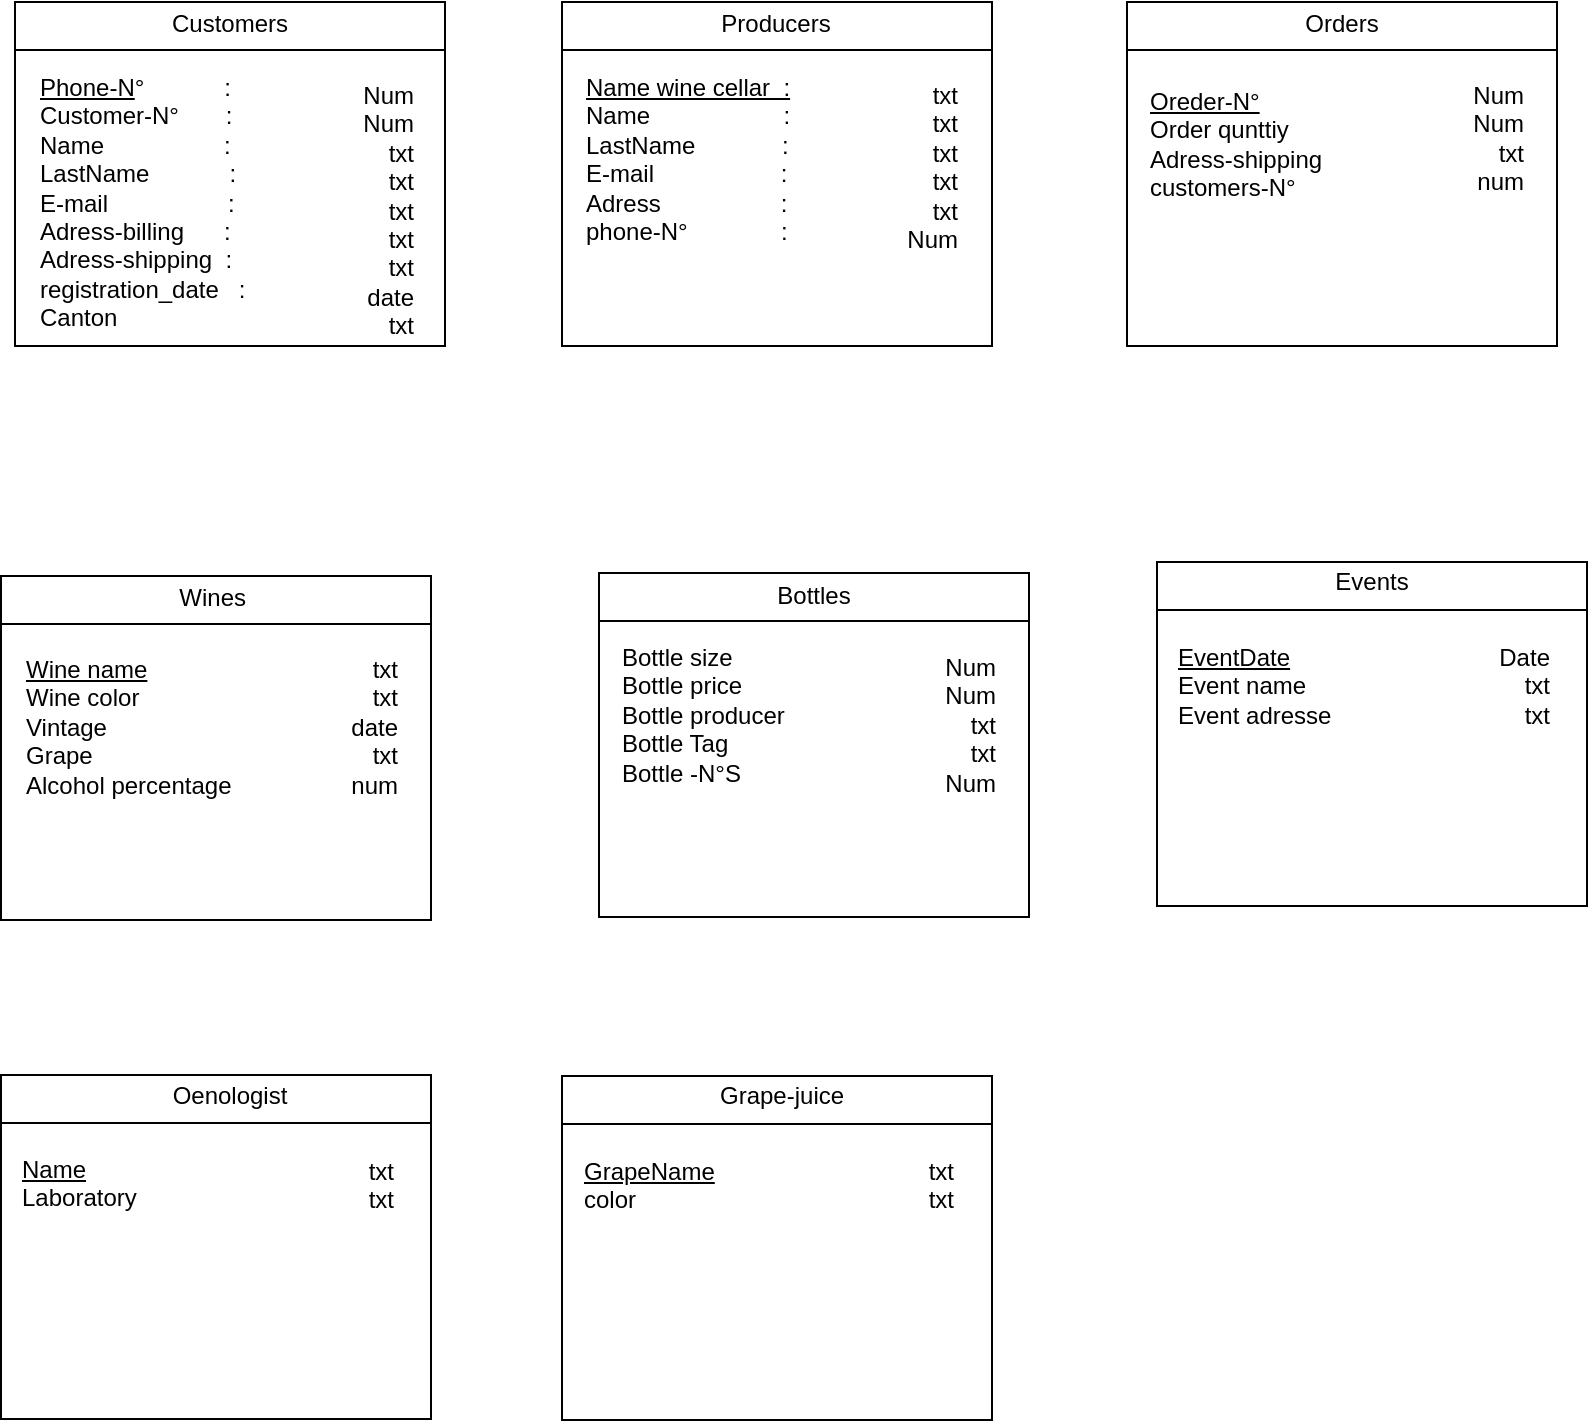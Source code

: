 <mxfile version="12.2.2" type="device" pages="1"><diagram id="YAYrb2h_oNPjzgJTvmPT" name="Page-1"><mxGraphModel dx="1072" dy="792" grid="0" gridSize="10" guides="1" tooltips="1" connect="1" arrows="1" fold="1" page="1" pageScale="1" pageWidth="1169" pageHeight="827" math="0" shadow="0"><root><mxCell id="0"/><mxCell id="1" parent="0"/><mxCell id="jZwpZF02W-TlChjxbvIv-12" value="" style="group" parent="1" vertex="1" connectable="0"><mxGeometry x="124.5" y="52" width="215" height="172" as="geometry"/></mxCell><mxCell id="jZwpZF02W-TlChjxbvIv-9" value="" style="group;align=left;" parent="jZwpZF02W-TlChjxbvIv-12" vertex="1" connectable="0"><mxGeometry width="215" height="172" as="geometry"/></mxCell><mxCell id="jZwpZF02W-TlChjxbvIv-7" value="" style="shape=internalStorage;whiteSpace=wrap;html=1;backgroundOutline=1;dx=0;dy=24;" parent="jZwpZF02W-TlChjxbvIv-9" vertex="1"><mxGeometry width="215.0" height="172" as="geometry"/></mxCell><mxCell id="jZwpZF02W-TlChjxbvIv-8" value="Customers" style="text;html=1;strokeColor=none;fillColor=none;align=center;verticalAlign=middle;whiteSpace=wrap;rounded=0;" parent="jZwpZF02W-TlChjxbvIv-9" vertex="1"><mxGeometry x="47.339" width="120.321" height="22.781" as="geometry"/></mxCell><mxCell id="jZwpZF02W-TlChjxbvIv-10" value="&lt;u&gt;Phone-N&lt;/u&gt;°&amp;nbsp; &amp;nbsp; &amp;nbsp; &amp;nbsp; &amp;nbsp; &amp;nbsp; :&lt;br&gt;Customer-N°&amp;nbsp; &amp;nbsp; &amp;nbsp; &amp;nbsp;:&lt;br&gt;Name&amp;nbsp; &amp;nbsp; &amp;nbsp; &amp;nbsp; &amp;nbsp; &amp;nbsp; &amp;nbsp; &amp;nbsp; &amp;nbsp; :&lt;br&gt;LastName&amp;nbsp; &amp;nbsp; &amp;nbsp; &amp;nbsp; &amp;nbsp; &amp;nbsp; :&lt;br&gt;E-mail&amp;nbsp; &amp;nbsp; &amp;nbsp; &amp;nbsp; &amp;nbsp; &amp;nbsp; &amp;nbsp; &amp;nbsp; &amp;nbsp; :&lt;br&gt;Adress-billing&amp;nbsp; &amp;nbsp; &amp;nbsp; :&lt;br&gt;Adress-shipping&amp;nbsp; :&lt;br&gt;registration_date&amp;nbsp; &amp;nbsp;:&lt;br&gt;Canton&amp;nbsp;&lt;br&gt;&lt;br&gt;&amp;nbsp;" style="text;html=1;strokeColor=none;fillColor=none;align=left;verticalAlign=top;whiteSpace=wrap;rounded=0;" parent="jZwpZF02W-TlChjxbvIv-9" vertex="1"><mxGeometry x="10" y="29" width="121" height="139" as="geometry"/></mxCell><mxCell id="jZwpZF02W-TlChjxbvIv-11" value="Num&lt;br&gt;Num&lt;br&gt;txt&lt;br&gt;txt&lt;br&gt;txt&lt;br&gt;txt&lt;br&gt;txt&lt;br&gt;date&lt;br&gt;txt" style="text;html=1;strokeColor=none;fillColor=none;align=right;verticalAlign=top;whiteSpace=wrap;rounded=0;horizontal=1;" parent="jZwpZF02W-TlChjxbvIv-9" vertex="1"><mxGeometry x="126" y="33" width="75" height="133" as="geometry"/></mxCell><mxCell id="jZwpZF02W-TlChjxbvIv-13" value="" style="group" parent="1" vertex="1" connectable="0"><mxGeometry x="398" y="52" width="215" height="172" as="geometry"/></mxCell><mxCell id="jZwpZF02W-TlChjxbvIv-14" value="" style="group;align=left;" parent="jZwpZF02W-TlChjxbvIv-13" vertex="1" connectable="0"><mxGeometry width="215" height="172" as="geometry"/></mxCell><mxCell id="jZwpZF02W-TlChjxbvIv-15" value="" style="shape=internalStorage;whiteSpace=wrap;html=1;backgroundOutline=1;dx=0;dy=24;" parent="jZwpZF02W-TlChjxbvIv-14" vertex="1"><mxGeometry width="215.0" height="172" as="geometry"/></mxCell><mxCell id="jZwpZF02W-TlChjxbvIv-16" value="Producers" style="text;html=1;strokeColor=none;fillColor=none;align=center;verticalAlign=middle;whiteSpace=wrap;rounded=0;" parent="jZwpZF02W-TlChjxbvIv-14" vertex="1"><mxGeometry x="47.339" width="120.321" height="22.781" as="geometry"/></mxCell><mxCell id="jZwpZF02W-TlChjxbvIv-17" value="&lt;u&gt;Name wine cellar&amp;nbsp; :&lt;br&gt;&lt;/u&gt;Name&amp;nbsp; &amp;nbsp; &amp;nbsp; &amp;nbsp; &amp;nbsp; &amp;nbsp; &amp;nbsp; &amp;nbsp; &amp;nbsp; &amp;nbsp; :&lt;br&gt;LastName&amp;nbsp; &amp;nbsp; &amp;nbsp; &amp;nbsp; &amp;nbsp; &amp;nbsp; &amp;nbsp;:&lt;br&gt;E-mail&amp;nbsp; &amp;nbsp; &amp;nbsp; &amp;nbsp; &amp;nbsp; &amp;nbsp; &amp;nbsp; &amp;nbsp; &amp;nbsp; &amp;nbsp;:&lt;br&gt;Adress&amp;nbsp; &amp;nbsp; &amp;nbsp; &amp;nbsp; &amp;nbsp; &amp;nbsp; &amp;nbsp; &amp;nbsp; &amp;nbsp; :&lt;br&gt;phone-N°&amp;nbsp; &amp;nbsp; &amp;nbsp; &amp;nbsp; &amp;nbsp; &amp;nbsp; &amp;nbsp; :&lt;br&gt;&lt;br&gt;&lt;br&gt;&amp;nbsp;" style="text;html=1;strokeColor=none;fillColor=none;align=left;verticalAlign=top;whiteSpace=wrap;rounded=0;" parent="jZwpZF02W-TlChjxbvIv-14" vertex="1"><mxGeometry x="9.908" y="28.667" width="109.977" height="105.111" as="geometry"/></mxCell><mxCell id="jZwpZF02W-TlChjxbvIv-18" value="txt&lt;br&gt;txt&lt;br&gt;txt&lt;br&gt;txt&lt;br&gt;txt&lt;br&gt;Num" style="text;html=1;strokeColor=none;fillColor=none;align=right;verticalAlign=top;whiteSpace=wrap;rounded=0;horizontal=1;" parent="jZwpZF02W-TlChjxbvIv-14" vertex="1"><mxGeometry x="126" y="33" width="74" height="95" as="geometry"/></mxCell><mxCell id="jZwpZF02W-TlChjxbvIv-20" value="" style="group" parent="1" vertex="1" connectable="0"><mxGeometry x="117.5" y="339" width="215" height="172" as="geometry"/></mxCell><mxCell id="jZwpZF02W-TlChjxbvIv-21" value="" style="group;align=left;" parent="jZwpZF02W-TlChjxbvIv-20" vertex="1" connectable="0"><mxGeometry width="215" height="172" as="geometry"/></mxCell><mxCell id="jZwpZF02W-TlChjxbvIv-22" value="" style="shape=internalStorage;whiteSpace=wrap;html=1;backgroundOutline=1;dx=0;dy=24;" parent="jZwpZF02W-TlChjxbvIv-21" vertex="1"><mxGeometry width="215.0" height="172" as="geometry"/></mxCell><mxCell id="jZwpZF02W-TlChjxbvIv-23" value="Wines&amp;nbsp;" style="text;html=1;strokeColor=none;fillColor=none;align=center;verticalAlign=middle;whiteSpace=wrap;rounded=0;" parent="jZwpZF02W-TlChjxbvIv-21" vertex="1"><mxGeometry x="47.339" width="120.321" height="22.781" as="geometry"/></mxCell><mxCell id="jZwpZF02W-TlChjxbvIv-25" value="txt&lt;br&gt;txt&lt;br&gt;date&lt;br&gt;txt&lt;br&gt;num" style="text;html=1;strokeColor=none;fillColor=none;align=right;verticalAlign=top;whiteSpace=wrap;rounded=0;horizontal=1;" parent="jZwpZF02W-TlChjxbvIv-21" vertex="1"><mxGeometry x="125.829" y="33.01" width="75.3" height="103.374" as="geometry"/></mxCell><mxCell id="jZwpZF02W-TlChjxbvIv-27" value="&lt;u&gt;Wine name&lt;/u&gt;&lt;br&gt;Wine color&lt;br&gt;Vintage&lt;br&gt;Grape&lt;br&gt;Alcohol percentage" style="text;html=1;strokeColor=none;fillColor=none;align=left;verticalAlign=top;whiteSpace=wrap;rounded=0;" parent="jZwpZF02W-TlChjxbvIv-21" vertex="1"><mxGeometry x="10" y="33" width="148" height="134" as="geometry"/></mxCell><mxCell id="jZwpZF02W-TlChjxbvIv-28" value="" style="group" parent="1" vertex="1" connectable="0"><mxGeometry x="416.5" y="337.5" width="215" height="172" as="geometry"/></mxCell><mxCell id="jZwpZF02W-TlChjxbvIv-29" value="" style="group;align=left;" parent="jZwpZF02W-TlChjxbvIv-28" vertex="1" connectable="0"><mxGeometry width="215" height="172" as="geometry"/></mxCell><mxCell id="jZwpZF02W-TlChjxbvIv-30" value="" style="shape=internalStorage;whiteSpace=wrap;html=1;backgroundOutline=1;dx=0;dy=24;" parent="jZwpZF02W-TlChjxbvIv-29" vertex="1"><mxGeometry width="215.0" height="172" as="geometry"/></mxCell><mxCell id="jZwpZF02W-TlChjxbvIv-31" value="Bottles" style="text;html=1;strokeColor=none;fillColor=none;align=center;verticalAlign=middle;whiteSpace=wrap;rounded=0;" parent="jZwpZF02W-TlChjxbvIv-29" vertex="1"><mxGeometry x="47.339" width="120.321" height="22.781" as="geometry"/></mxCell><mxCell id="jZwpZF02W-TlChjxbvIv-32" value="Bottle size&lt;br&gt;Bottle price&lt;br&gt;Bottle producer&lt;br&gt;&lt;span style=&quot;text-align: center&quot;&gt;Bottle Tag&lt;br&gt;Bottle -N°S&amp;nbsp;&lt;/span&gt;" style="text;html=1;strokeColor=none;fillColor=none;align=left;verticalAlign=top;whiteSpace=wrap;rounded=0;" parent="jZwpZF02W-TlChjxbvIv-29" vertex="1"><mxGeometry x="9.908" y="28.667" width="109.977" height="105.111" as="geometry"/></mxCell><mxCell id="jZwpZF02W-TlChjxbvIv-33" value="Num&lt;br&gt;Num&lt;br&gt;txt&lt;br&gt;txt&lt;br&gt;Num" style="text;html=1;strokeColor=none;fillColor=none;align=right;verticalAlign=top;whiteSpace=wrap;rounded=0;horizontal=1;" parent="jZwpZF02W-TlChjxbvIv-29" vertex="1"><mxGeometry x="126" y="33" width="74" height="95" as="geometry"/></mxCell><mxCell id="jZwpZF02W-TlChjxbvIv-34" value="" style="group" parent="1" vertex="1" connectable="0"><mxGeometry x="680.5" y="52" width="215" height="172" as="geometry"/></mxCell><mxCell id="jZwpZF02W-TlChjxbvIv-35" value="" style="group;align=left;" parent="jZwpZF02W-TlChjxbvIv-34" vertex="1" connectable="0"><mxGeometry width="215" height="172" as="geometry"/></mxCell><mxCell id="jZwpZF02W-TlChjxbvIv-36" value="" style="shape=internalStorage;whiteSpace=wrap;html=1;backgroundOutline=1;dx=0;dy=24;" parent="jZwpZF02W-TlChjxbvIv-35" vertex="1"><mxGeometry width="215.0" height="172" as="geometry"/></mxCell><mxCell id="jZwpZF02W-TlChjxbvIv-37" value="Orders" style="text;html=1;strokeColor=none;fillColor=none;align=center;verticalAlign=middle;whiteSpace=wrap;rounded=0;" parent="jZwpZF02W-TlChjxbvIv-35" vertex="1"><mxGeometry x="47.339" width="120.321" height="22.781" as="geometry"/></mxCell><mxCell id="jZwpZF02W-TlChjxbvIv-38" value="&lt;u&gt;Oreder-N°&lt;/u&gt;&lt;br&gt;Order qunttiy&amp;nbsp;&lt;br&gt;Adress-shipping&amp;nbsp;&lt;br&gt;customers-N°" style="text;html=1;strokeColor=none;fillColor=none;align=left;verticalAlign=top;whiteSpace=wrap;rounded=0;" parent="jZwpZF02W-TlChjxbvIv-35" vertex="1"><mxGeometry x="9.908" y="35.667" width="109.977" height="105.111" as="geometry"/></mxCell><mxCell id="jZwpZF02W-TlChjxbvIv-39" value="Num&lt;br&gt;Num&lt;br&gt;txt&lt;br&gt;num" style="text;html=1;strokeColor=none;fillColor=none;align=right;verticalAlign=top;whiteSpace=wrap;rounded=0;horizontal=1;" parent="jZwpZF02W-TlChjxbvIv-35" vertex="1"><mxGeometry x="126" y="33" width="74" height="95" as="geometry"/></mxCell><mxCell id="jZwpZF02W-TlChjxbvIv-40" value="" style="group" parent="1" vertex="1" connectable="0"><mxGeometry x="695.5" y="332" width="215" height="172" as="geometry"/></mxCell><mxCell id="jZwpZF02W-TlChjxbvIv-41" value="" style="group;align=left;" parent="jZwpZF02W-TlChjxbvIv-40" vertex="1" connectable="0"><mxGeometry width="215" height="172" as="geometry"/></mxCell><mxCell id="jZwpZF02W-TlChjxbvIv-42" value="" style="shape=internalStorage;whiteSpace=wrap;html=1;backgroundOutline=1;dx=0;dy=24;" parent="jZwpZF02W-TlChjxbvIv-41" vertex="1"><mxGeometry width="215.0" height="172" as="geometry"/></mxCell><mxCell id="jZwpZF02W-TlChjxbvIv-44" value="&lt;u&gt;EventDate&lt;br&gt;&lt;/u&gt;Event name&lt;br&gt;Event adresse&lt;br&gt;" style="text;html=1;strokeColor=none;fillColor=none;align=left;verticalAlign=top;whiteSpace=wrap;rounded=0;" parent="jZwpZF02W-TlChjxbvIv-41" vertex="1"><mxGeometry x="8.908" y="33.667" width="109.977" height="105.111" as="geometry"/></mxCell><mxCell id="jZwpZF02W-TlChjxbvIv-45" value="Date&lt;br&gt;txt&lt;br&gt;txt&lt;br&gt;" style="text;html=1;strokeColor=none;fillColor=none;align=right;verticalAlign=top;whiteSpace=wrap;rounded=0;horizontal=1;" parent="jZwpZF02W-TlChjxbvIv-41" vertex="1"><mxGeometry x="124" y="34" width="74" height="95" as="geometry"/></mxCell><mxCell id="jZwpZF02W-TlChjxbvIv-48" value="Events" style="text;html=1;strokeColor=none;fillColor=none;align=center;verticalAlign=middle;whiteSpace=wrap;rounded=0;" parent="jZwpZF02W-TlChjxbvIv-41" vertex="1"><mxGeometry x="87.5" width="40" height="20" as="geometry"/></mxCell><mxCell id="jZwpZF02W-TlChjxbvIv-52" value="" style="group" parent="1" vertex="1" connectable="0"><mxGeometry x="117.5" y="583.5" width="215" height="172" as="geometry"/></mxCell><mxCell id="jZwpZF02W-TlChjxbvIv-53" value="" style="group;align=left;" parent="jZwpZF02W-TlChjxbvIv-52" vertex="1" connectable="0"><mxGeometry y="5" width="215" height="172" as="geometry"/></mxCell><mxCell id="jZwpZF02W-TlChjxbvIv-54" value="" style="shape=internalStorage;whiteSpace=wrap;html=1;backgroundOutline=1;dx=0;dy=24;" parent="jZwpZF02W-TlChjxbvIv-53" vertex="1"><mxGeometry width="215.0" height="172" as="geometry"/></mxCell><mxCell id="jZwpZF02W-TlChjxbvIv-55" value="&lt;u&gt;Name&lt;br&gt;&lt;/u&gt;&lt;span class=&quot;tlid-translation translation&quot; lang=&quot;en&quot;&gt;Laboratory&lt;/span&gt;" style="text;html=1;strokeColor=none;fillColor=none;align=left;verticalAlign=top;whiteSpace=wrap;rounded=0;" parent="jZwpZF02W-TlChjxbvIv-53" vertex="1"><mxGeometry x="8.908" y="33.667" width="109.977" height="105.111" as="geometry"/></mxCell><mxCell id="jZwpZF02W-TlChjxbvIv-56" value="txt&lt;br&gt;txt&lt;br&gt;" style="text;html=1;strokeColor=none;fillColor=none;align=right;verticalAlign=top;whiteSpace=wrap;rounded=0;horizontal=1;" parent="jZwpZF02W-TlChjxbvIv-53" vertex="1"><mxGeometry x="124" y="34" width="74" height="95" as="geometry"/></mxCell><mxCell id="jZwpZF02W-TlChjxbvIv-57" value="&lt;span class=&quot;tlid-translation translation&quot; tabindex=&quot;-1&quot; lang=&quot;en&quot; style=&quot;text-align: left&quot;&gt;Oenologist&lt;/span&gt;" style="text;html=1;strokeColor=none;fillColor=none;align=center;verticalAlign=middle;whiteSpace=wrap;rounded=0;" parent="jZwpZF02W-TlChjxbvIv-53" vertex="1"><mxGeometry x="80.5" y="0.5" width="68" height="20" as="geometry"/></mxCell><mxCell id="jZwpZF02W-TlChjxbvIv-61" value="" style="group" parent="1" vertex="1" connectable="0"><mxGeometry x="398" y="584" width="215" height="172" as="geometry"/></mxCell><mxCell id="jZwpZF02W-TlChjxbvIv-62" value="" style="group;align=left;" parent="jZwpZF02W-TlChjxbvIv-61" vertex="1" connectable="0"><mxGeometry y="5" width="215" height="172" as="geometry"/></mxCell><mxCell id="jZwpZF02W-TlChjxbvIv-63" value="" style="shape=internalStorage;whiteSpace=wrap;html=1;backgroundOutline=1;dx=0;dy=24;" parent="jZwpZF02W-TlChjxbvIv-62" vertex="1"><mxGeometry width="215.0" height="172" as="geometry"/></mxCell><mxCell id="jZwpZF02W-TlChjxbvIv-64" value="&lt;u&gt;GrapeName&lt;br&gt;&lt;/u&gt;color&lt;br&gt;" style="text;html=1;strokeColor=none;fillColor=none;align=left;verticalAlign=top;whiteSpace=wrap;rounded=0;" parent="jZwpZF02W-TlChjxbvIv-62" vertex="1"><mxGeometry x="8.908" y="33.667" width="109.977" height="105.111" as="geometry"/></mxCell><mxCell id="jZwpZF02W-TlChjxbvIv-65" value="txt&lt;br&gt;txt&lt;br&gt;" style="text;html=1;strokeColor=none;fillColor=none;align=right;verticalAlign=top;whiteSpace=wrap;rounded=0;horizontal=1;" parent="jZwpZF02W-TlChjxbvIv-62" vertex="1"><mxGeometry x="124" y="34" width="74" height="95" as="geometry"/></mxCell><mxCell id="jZwpZF02W-TlChjxbvIv-66" value="&lt;div&gt;Grape-juice&lt;/div&gt;" style="text;html=1;strokeColor=none;fillColor=none;align=left;verticalAlign=middle;whiteSpace=wrap;rounded=0;" parent="jZwpZF02W-TlChjxbvIv-62" vertex="1"><mxGeometry x="76.5" width="68" height="20" as="geometry"/></mxCell></root></mxGraphModel></diagram></mxfile>